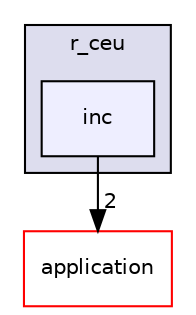 digraph "inc" {
  compound=true
  node [ fontsize="10", fontname="Helvetica"];
  edge [ labelfontsize="10", labelfontname="Helvetica"];
  subgraph clusterdir_a81934e7f5b5fd0edf317ed7a600460a {
    graph [ bgcolor="#ddddee", pencolor="black", label="r_ceu" fontname="Helvetica", fontsize="10", URL="dir_a81934e7f5b5fd0edf317ed7a600460a.html"]
  dir_0af9337ef0f0cd6f9993ae56836d942d [shape=box, label="inc", style="filled", fillcolor="#eeeeff", pencolor="black", URL="dir_0af9337ef0f0cd6f9993ae56836d942d.html"];
  }
  dir_eda2a6d705da8f3400ffe9a7dcb90b30 [shape=box label="application" fillcolor="white" style="filled" color="red" URL="dir_eda2a6d705da8f3400ffe9a7dcb90b30.html"];
  dir_0af9337ef0f0cd6f9993ae56836d942d->dir_eda2a6d705da8f3400ffe9a7dcb90b30 [headlabel="2", labeldistance=1.5 headhref="dir_000052_000002.html"];
}
